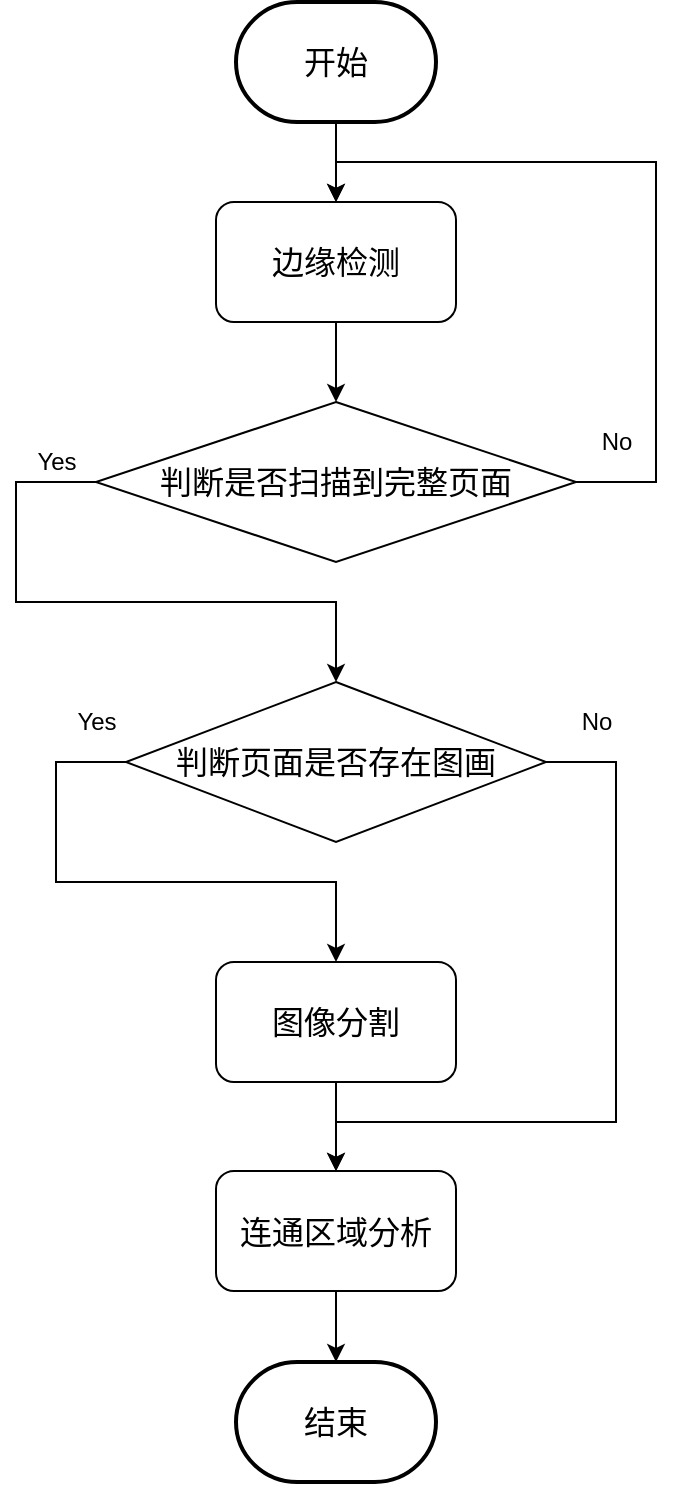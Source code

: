 <mxfile version="21.1.7" type="github">
  <diagram name="第 1 页" id="smPvJsBbJQpns9LwSMZ-">
    <mxGraphModel dx="2017" dy="1124" grid="1" gridSize="10" guides="1" tooltips="1" connect="1" arrows="1" fold="1" page="1" pageScale="1" pageWidth="827" pageHeight="1169" math="0" shadow="0">
      <root>
        <mxCell id="0" />
        <mxCell id="1" parent="0" />
        <mxCell id="Z1ZvzYNeSh9PK195ItK9-7" value="" style="edgeStyle=orthogonalEdgeStyle;rounded=0;orthogonalLoop=1;jettySize=auto;html=1;fontSize=16;" edge="1" parent="1" source="Z1ZvzYNeSh9PK195ItK9-1" target="Z1ZvzYNeSh9PK195ItK9-3">
          <mxGeometry relative="1" as="geometry" />
        </mxCell>
        <mxCell id="Z1ZvzYNeSh9PK195ItK9-1" value="开始" style="strokeWidth=2;html=1;shape=mxgraph.flowchart.terminator;whiteSpace=wrap;fontSize=16;" vertex="1" parent="1">
          <mxGeometry x="350" y="100" width="100" height="60" as="geometry" />
        </mxCell>
        <mxCell id="Z1ZvzYNeSh9PK195ItK9-2" value="结束" style="strokeWidth=2;html=1;shape=mxgraph.flowchart.terminator;whiteSpace=wrap;fontSize=16;" vertex="1" parent="1">
          <mxGeometry x="350" y="780" width="100" height="60" as="geometry" />
        </mxCell>
        <mxCell id="Z1ZvzYNeSh9PK195ItK9-15" value="" style="edgeStyle=orthogonalEdgeStyle;rounded=0;orthogonalLoop=1;jettySize=auto;html=1;" edge="1" parent="1" source="Z1ZvzYNeSh9PK195ItK9-3" target="Z1ZvzYNeSh9PK195ItK9-14">
          <mxGeometry relative="1" as="geometry" />
        </mxCell>
        <mxCell id="Z1ZvzYNeSh9PK195ItK9-3" value="边缘检测" style="rounded=1;whiteSpace=wrap;html=1;fontSize=16;" vertex="1" parent="1">
          <mxGeometry x="340" y="200" width="120" height="60" as="geometry" />
        </mxCell>
        <mxCell id="Z1ZvzYNeSh9PK195ItK9-9" style="edgeStyle=orthogonalEdgeStyle;rounded=0;orthogonalLoop=1;jettySize=auto;html=1;entryX=0.5;entryY=0;entryDx=0;entryDy=0;fontSize=16;" edge="1" parent="1" source="Z1ZvzYNeSh9PK195ItK9-4" target="Z1ZvzYNeSh9PK195ItK9-5">
          <mxGeometry relative="1" as="geometry">
            <Array as="points">
              <mxPoint x="260" y="480" />
              <mxPoint x="260" y="540" />
              <mxPoint x="400" y="540" />
            </Array>
          </mxGeometry>
        </mxCell>
        <mxCell id="Z1ZvzYNeSh9PK195ItK9-13" style="edgeStyle=orthogonalEdgeStyle;rounded=0;orthogonalLoop=1;jettySize=auto;html=1;entryX=0.5;entryY=0;entryDx=0;entryDy=0;fontSize=16;" edge="1" parent="1" source="Z1ZvzYNeSh9PK195ItK9-4" target="Z1ZvzYNeSh9PK195ItK9-6">
          <mxGeometry relative="1" as="geometry">
            <mxPoint x="400" y="680" as="targetPoint" />
            <Array as="points">
              <mxPoint x="540" y="480" />
              <mxPoint x="540" y="660" />
              <mxPoint x="400" y="660" />
            </Array>
          </mxGeometry>
        </mxCell>
        <mxCell id="Z1ZvzYNeSh9PK195ItK9-4" value="判断页面是否存在图画" style="rhombus;whiteSpace=wrap;html=1;fontSize=16;" vertex="1" parent="1">
          <mxGeometry x="295" y="440" width="210" height="80" as="geometry" />
        </mxCell>
        <mxCell id="Z1ZvzYNeSh9PK195ItK9-11" value="" style="edgeStyle=orthogonalEdgeStyle;rounded=0;orthogonalLoop=1;jettySize=auto;html=1;fontSize=16;" edge="1" parent="1" source="Z1ZvzYNeSh9PK195ItK9-5" target="Z1ZvzYNeSh9PK195ItK9-6">
          <mxGeometry relative="1" as="geometry">
            <Array as="points">
              <mxPoint x="400" y="690" />
              <mxPoint x="400" y="690" />
            </Array>
          </mxGeometry>
        </mxCell>
        <mxCell id="Z1ZvzYNeSh9PK195ItK9-5" value="图像分割" style="rounded=1;whiteSpace=wrap;html=1;fontSize=16;" vertex="1" parent="1">
          <mxGeometry x="340" y="580" width="120" height="60" as="geometry" />
        </mxCell>
        <mxCell id="Z1ZvzYNeSh9PK195ItK9-12" value="" style="edgeStyle=orthogonalEdgeStyle;rounded=0;orthogonalLoop=1;jettySize=auto;html=1;fontSize=16;" edge="1" parent="1" source="Z1ZvzYNeSh9PK195ItK9-6" target="Z1ZvzYNeSh9PK195ItK9-2">
          <mxGeometry relative="1" as="geometry" />
        </mxCell>
        <mxCell id="Z1ZvzYNeSh9PK195ItK9-6" value="连通区域分析" style="rounded=1;whiteSpace=wrap;html=1;fontSize=16;" vertex="1" parent="1">
          <mxGeometry x="340" y="684.5" width="120" height="60" as="geometry" />
        </mxCell>
        <mxCell id="Z1ZvzYNeSh9PK195ItK9-16" style="edgeStyle=orthogonalEdgeStyle;rounded=0;orthogonalLoop=1;jettySize=auto;html=1;entryX=0.5;entryY=0;entryDx=0;entryDy=0;" edge="1" parent="1" source="Z1ZvzYNeSh9PK195ItK9-14" target="Z1ZvzYNeSh9PK195ItK9-4">
          <mxGeometry relative="1" as="geometry">
            <Array as="points">
              <mxPoint x="240" y="340" />
              <mxPoint x="240" y="400" />
              <mxPoint x="400" y="400" />
            </Array>
          </mxGeometry>
        </mxCell>
        <mxCell id="Z1ZvzYNeSh9PK195ItK9-17" style="edgeStyle=orthogonalEdgeStyle;rounded=0;orthogonalLoop=1;jettySize=auto;html=1;entryX=0.5;entryY=0;entryDx=0;entryDy=0;" edge="1" parent="1" source="Z1ZvzYNeSh9PK195ItK9-14" target="Z1ZvzYNeSh9PK195ItK9-3">
          <mxGeometry relative="1" as="geometry">
            <mxPoint x="400" y="190" as="targetPoint" />
            <Array as="points">
              <mxPoint x="560" y="340" />
              <mxPoint x="560" y="180" />
              <mxPoint x="400" y="180" />
            </Array>
          </mxGeometry>
        </mxCell>
        <mxCell id="Z1ZvzYNeSh9PK195ItK9-14" value="判断是否扫描到完整页面" style="rhombus;whiteSpace=wrap;html=1;fontSize=16;" vertex="1" parent="1">
          <mxGeometry x="280" y="300" width="240" height="80" as="geometry" />
        </mxCell>
        <mxCell id="Z1ZvzYNeSh9PK195ItK9-18" value="Yes" style="text;html=1;align=center;verticalAlign=middle;resizable=0;points=[];autosize=1;strokeColor=none;fillColor=none;" vertex="1" parent="1">
          <mxGeometry x="240" y="315" width="40" height="30" as="geometry" />
        </mxCell>
        <mxCell id="Z1ZvzYNeSh9PK195ItK9-19" value="No" style="text;html=1;align=center;verticalAlign=middle;resizable=0;points=[];autosize=1;strokeColor=none;fillColor=none;" vertex="1" parent="1">
          <mxGeometry x="520" y="305" width="40" height="30" as="geometry" />
        </mxCell>
        <mxCell id="Z1ZvzYNeSh9PK195ItK9-20" value="Yes" style="text;html=1;align=center;verticalAlign=middle;resizable=0;points=[];autosize=1;strokeColor=none;fillColor=none;" vertex="1" parent="1">
          <mxGeometry x="260" y="445" width="40" height="30" as="geometry" />
        </mxCell>
        <mxCell id="Z1ZvzYNeSh9PK195ItK9-21" value="No" style="text;html=1;align=center;verticalAlign=middle;resizable=0;points=[];autosize=1;strokeColor=none;fillColor=none;" vertex="1" parent="1">
          <mxGeometry x="510" y="445" width="40" height="30" as="geometry" />
        </mxCell>
      </root>
    </mxGraphModel>
  </diagram>
</mxfile>

